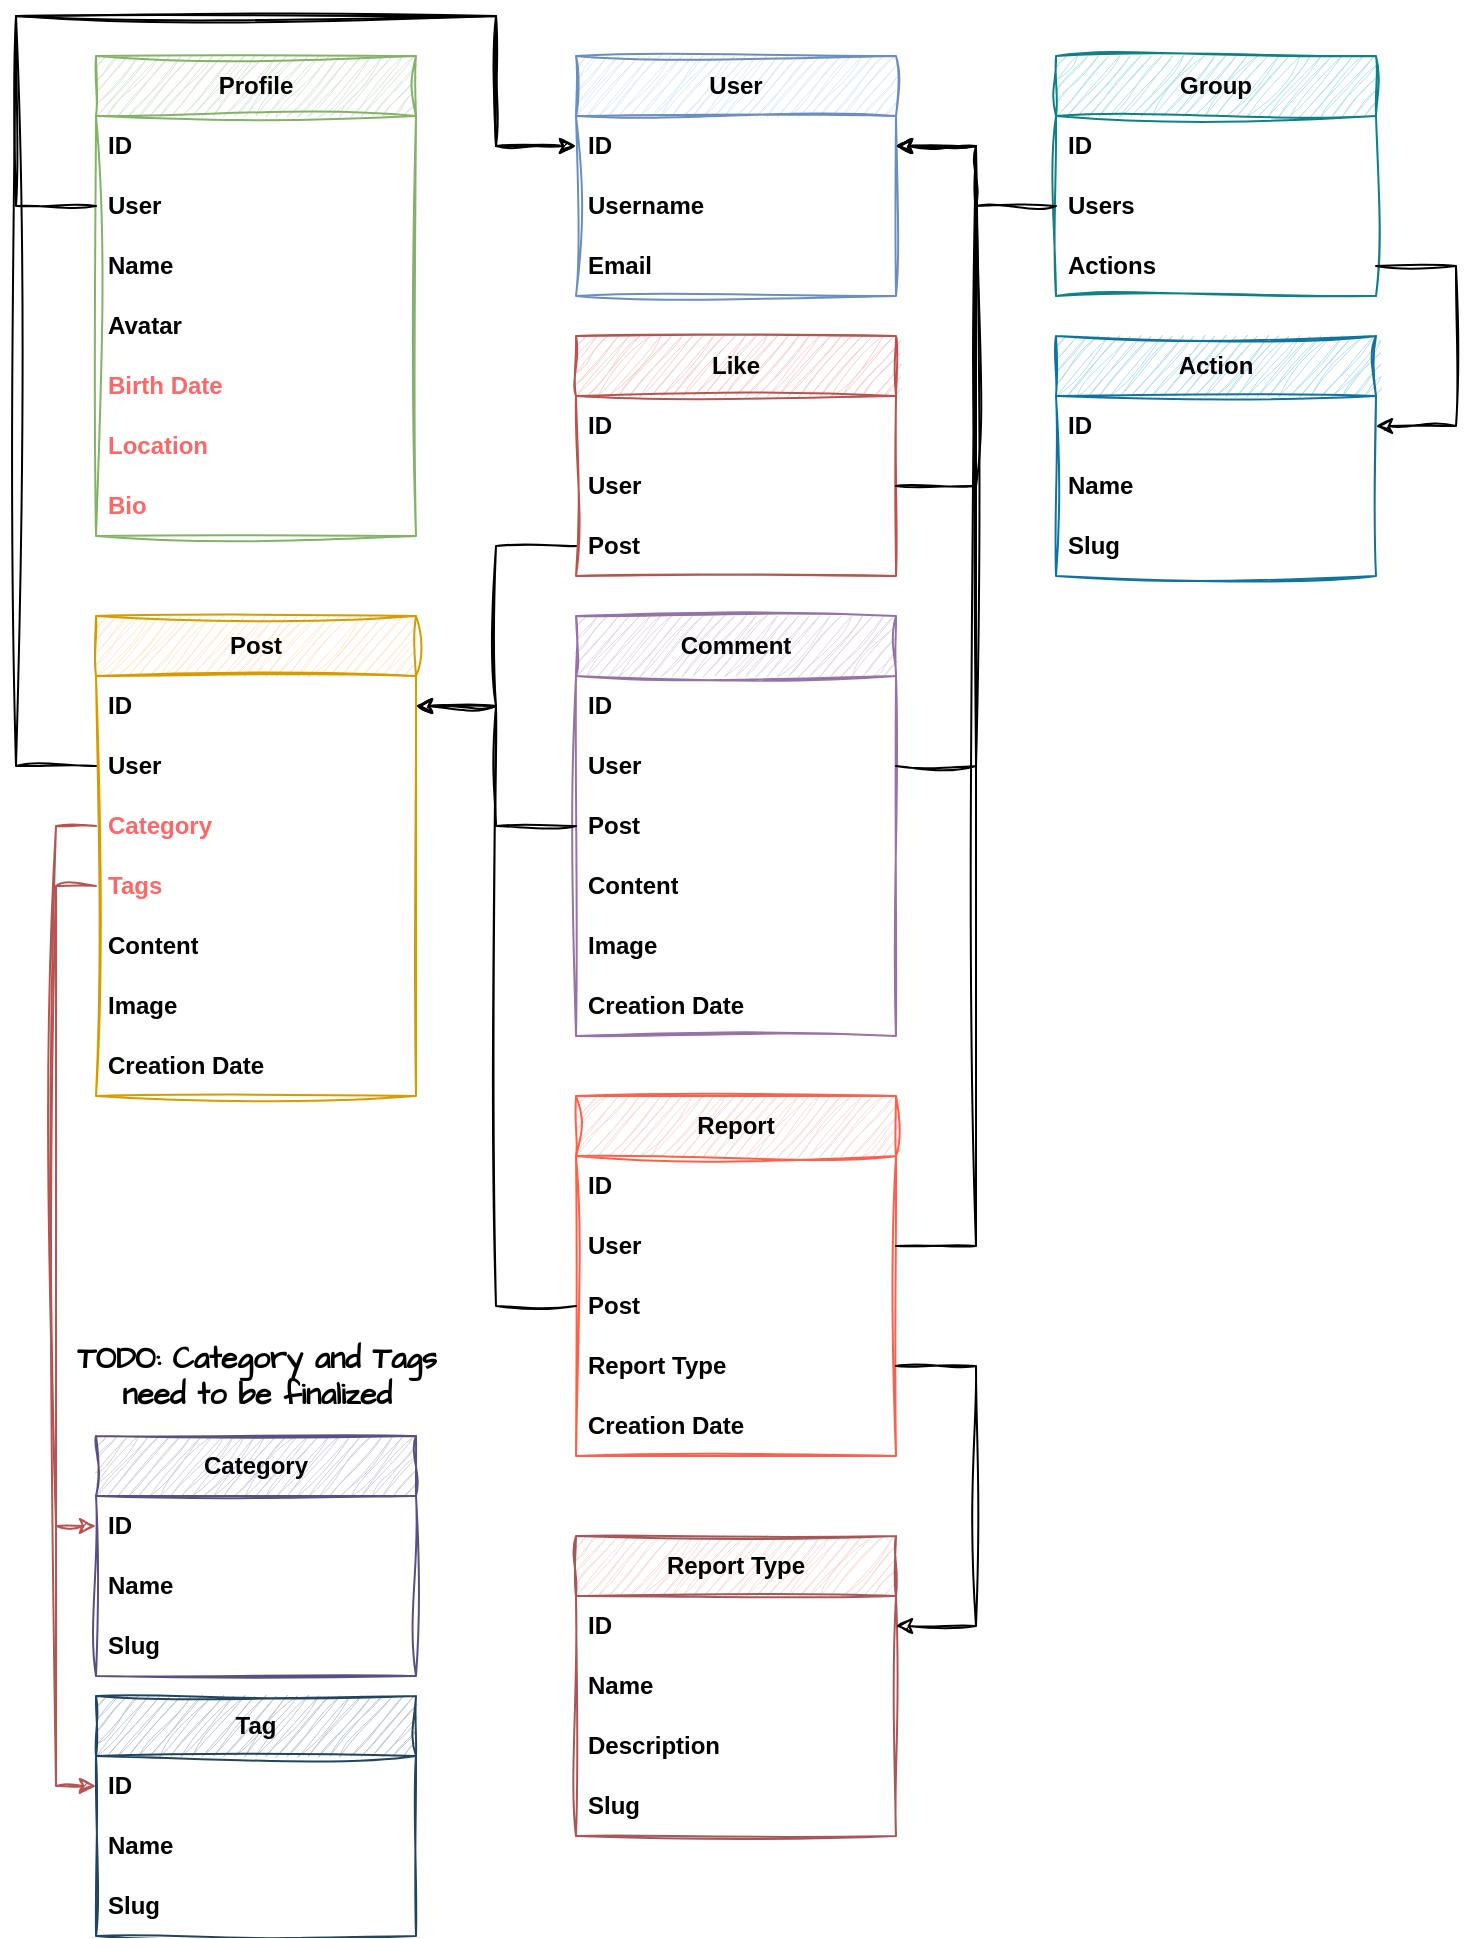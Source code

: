 <mxfile version="23.1.0" type="device">
  <diagram name="Страница — 1" id="5FD7nR56Q4yFlG2jxHn1">
    <mxGraphModel dx="2336" dy="813" grid="1" gridSize="10" guides="1" tooltips="1" connect="1" arrows="1" fold="1" page="1" pageScale="1" pageWidth="827" pageHeight="1169" math="0" shadow="0">
      <root>
        <mxCell id="0" />
        <mxCell id="1" parent="0" />
        <mxCell id="pnuQFp47O7qtw_fw8b88-24" value="User" style="swimlane;fontStyle=1;childLayout=stackLayout;horizontal=1;startSize=30;horizontalStack=0;resizeParent=1;resizeParentMax=0;resizeLast=0;collapsible=1;marginBottom=0;whiteSpace=wrap;html=1;fillColor=#dae8fc;strokeColor=#6c8ebf;fontFamily=Helvetica;rounded=0;sketch=1;curveFitting=1;jiggle=2;" parent="1" vertex="1">
          <mxGeometry x="-520" y="60" width="160" height="120" as="geometry" />
        </mxCell>
        <mxCell id="pnuQFp47O7qtw_fw8b88-25" value="ID" style="text;strokeColor=none;fillColor=none;align=left;verticalAlign=middle;spacingLeft=4;spacingRight=4;overflow=hidden;points=[[0,0.5],[1,0.5]];portConstraint=eastwest;rotatable=0;whiteSpace=wrap;html=1;fontFamily=Helvetica;fontStyle=1;rounded=0;sketch=1;curveFitting=1;jiggle=2;" parent="pnuQFp47O7qtw_fw8b88-24" vertex="1">
          <mxGeometry y="30" width="160" height="30" as="geometry" />
        </mxCell>
        <mxCell id="pnuQFp47O7qtw_fw8b88-26" value="Username" style="text;strokeColor=none;fillColor=none;align=left;verticalAlign=middle;spacingLeft=4;spacingRight=4;overflow=hidden;points=[[0,0.5],[1,0.5]];portConstraint=eastwest;rotatable=0;whiteSpace=wrap;html=1;fontFamily=Helvetica;fontStyle=1;rounded=0;sketch=1;curveFitting=1;jiggle=2;" parent="pnuQFp47O7qtw_fw8b88-24" vertex="1">
          <mxGeometry y="60" width="160" height="30" as="geometry" />
        </mxCell>
        <mxCell id="pnuQFp47O7qtw_fw8b88-27" value="Email" style="text;strokeColor=none;fillColor=none;align=left;verticalAlign=middle;spacingLeft=4;spacingRight=4;overflow=hidden;points=[[0,0.5],[1,0.5]];portConstraint=eastwest;rotatable=0;whiteSpace=wrap;html=1;fontFamily=Helvetica;fontStyle=1;rounded=0;sketch=1;curveFitting=1;jiggle=2;" parent="pnuQFp47O7qtw_fw8b88-24" vertex="1">
          <mxGeometry y="90" width="160" height="30" as="geometry" />
        </mxCell>
        <mxCell id="pnuQFp47O7qtw_fw8b88-28" value="Profile" style="swimlane;fontStyle=1;childLayout=stackLayout;horizontal=1;startSize=30;horizontalStack=0;resizeParent=1;resizeParentMax=0;resizeLast=0;collapsible=1;marginBottom=0;whiteSpace=wrap;html=1;fillColor=#d5e8d4;strokeColor=#82b366;fontFamily=Helvetica;rounded=0;sketch=1;curveFitting=1;jiggle=2;" parent="1" vertex="1">
          <mxGeometry x="-760" y="60" width="160" height="240" as="geometry" />
        </mxCell>
        <mxCell id="pnuQFp47O7qtw_fw8b88-29" value="ID" style="text;strokeColor=none;fillColor=none;align=left;verticalAlign=middle;spacingLeft=4;spacingRight=4;overflow=hidden;points=[[0,0.5],[1,0.5]];portConstraint=eastwest;rotatable=0;whiteSpace=wrap;html=1;fontFamily=Helvetica;fontStyle=1;rounded=0;sketch=1;curveFitting=1;jiggle=2;" parent="pnuQFp47O7qtw_fw8b88-28" vertex="1">
          <mxGeometry y="30" width="160" height="30" as="geometry" />
        </mxCell>
        <mxCell id="pnuQFp47O7qtw_fw8b88-30" value="User" style="text;strokeColor=none;fillColor=none;align=left;verticalAlign=middle;spacingLeft=4;spacingRight=4;overflow=hidden;points=[[0,0.5],[1,0.5]];portConstraint=eastwest;rotatable=0;whiteSpace=wrap;html=1;fontFamily=Helvetica;fontStyle=1;rounded=0;sketch=1;curveFitting=1;jiggle=2;" parent="pnuQFp47O7qtw_fw8b88-28" vertex="1">
          <mxGeometry y="60" width="160" height="30" as="geometry" />
        </mxCell>
        <mxCell id="pnuQFp47O7qtw_fw8b88-31" value="Name" style="text;strokeColor=none;fillColor=none;align=left;verticalAlign=middle;spacingLeft=4;spacingRight=4;overflow=hidden;points=[[0,0.5],[1,0.5]];portConstraint=eastwest;rotatable=0;whiteSpace=wrap;html=1;fontFamily=Helvetica;fontStyle=1;rounded=0;sketch=1;curveFitting=1;jiggle=2;" parent="pnuQFp47O7qtw_fw8b88-28" vertex="1">
          <mxGeometry y="90" width="160" height="30" as="geometry" />
        </mxCell>
        <mxCell id="pnuQFp47O7qtw_fw8b88-32" value="Avatar" style="text;strokeColor=none;fillColor=none;align=left;verticalAlign=middle;spacingLeft=4;spacingRight=4;overflow=hidden;points=[[0,0.5],[1,0.5]];portConstraint=eastwest;rotatable=0;whiteSpace=wrap;html=1;fontFamily=Helvetica;fontStyle=1;rounded=0;sketch=1;curveFitting=1;jiggle=2;" parent="pnuQFp47O7qtw_fw8b88-28" vertex="1">
          <mxGeometry y="120" width="160" height="30" as="geometry" />
        </mxCell>
        <mxCell id="pnuQFp47O7qtw_fw8b88-33" value="Birth Date" style="text;strokeColor=none;fillColor=none;align=left;verticalAlign=middle;spacingLeft=4;spacingRight=4;overflow=hidden;points=[[0,0.5],[1,0.5]];portConstraint=eastwest;rotatable=0;whiteSpace=wrap;html=1;fontFamily=Helvetica;fontStyle=1;rounded=0;sketch=1;curveFitting=1;jiggle=2;fontColor=#FF6666;" parent="pnuQFp47O7qtw_fw8b88-28" vertex="1">
          <mxGeometry y="150" width="160" height="30" as="geometry" />
        </mxCell>
        <mxCell id="pnuQFp47O7qtw_fw8b88-35" value="Location" style="text;strokeColor=none;fillColor=none;align=left;verticalAlign=middle;spacingLeft=4;spacingRight=4;overflow=hidden;points=[[0,0.5],[1,0.5]];portConstraint=eastwest;rotatable=0;whiteSpace=wrap;html=1;fontFamily=Helvetica;fontStyle=1;rounded=0;sketch=1;curveFitting=1;jiggle=2;fontColor=#FF6666;" parent="pnuQFp47O7qtw_fw8b88-28" vertex="1">
          <mxGeometry y="180" width="160" height="30" as="geometry" />
        </mxCell>
        <mxCell id="pnuQFp47O7qtw_fw8b88-34" value="Bio" style="text;strokeColor=none;fillColor=none;align=left;verticalAlign=middle;spacingLeft=4;spacingRight=4;overflow=hidden;points=[[0,0.5],[1,0.5]];portConstraint=eastwest;rotatable=0;whiteSpace=wrap;html=1;fontFamily=Helvetica;fontStyle=1;rounded=0;sketch=1;curveFitting=1;jiggle=2;fontColor=#FF6666;" parent="pnuQFp47O7qtw_fw8b88-28" vertex="1">
          <mxGeometry y="210" width="160" height="30" as="geometry" />
        </mxCell>
        <mxCell id="pnuQFp47O7qtw_fw8b88-36" value="Post" style="swimlane;fontStyle=1;childLayout=stackLayout;horizontal=1;startSize=30;horizontalStack=0;resizeParent=1;resizeParentMax=0;resizeLast=0;collapsible=1;marginBottom=0;whiteSpace=wrap;html=1;fillColor=#ffe6cc;strokeColor=#d79b00;fontFamily=Helvetica;align=center;rounded=0;sketch=1;curveFitting=1;jiggle=2;" parent="1" vertex="1">
          <mxGeometry x="-760" y="340" width="160" height="240" as="geometry" />
        </mxCell>
        <mxCell id="pnuQFp47O7qtw_fw8b88-37" value="ID" style="text;strokeColor=none;fillColor=none;align=left;verticalAlign=middle;spacingLeft=4;spacingRight=4;overflow=hidden;points=[[0,0.5],[1,0.5]];portConstraint=eastwest;rotatable=0;whiteSpace=wrap;html=1;fontFamily=Helvetica;fontStyle=1;rounded=0;sketch=1;curveFitting=1;jiggle=2;" parent="pnuQFp47O7qtw_fw8b88-36" vertex="1">
          <mxGeometry y="30" width="160" height="30" as="geometry" />
        </mxCell>
        <mxCell id="pnuQFp47O7qtw_fw8b88-38" value="User" style="text;strokeColor=none;fillColor=none;align=left;verticalAlign=middle;spacingLeft=4;spacingRight=4;overflow=hidden;points=[[0,0.5],[1,0.5]];portConstraint=eastwest;rotatable=0;whiteSpace=wrap;html=1;fontFamily=Helvetica;fontStyle=1;rounded=0;sketch=1;curveFitting=1;jiggle=2;" parent="pnuQFp47O7qtw_fw8b88-36" vertex="1">
          <mxGeometry y="60" width="160" height="30" as="geometry" />
        </mxCell>
        <mxCell id="pnuQFp47O7qtw_fw8b88-110" value="Category" style="text;strokeColor=none;fillColor=none;align=left;verticalAlign=middle;spacingLeft=4;spacingRight=4;overflow=hidden;points=[[0,0.5],[1,0.5]];portConstraint=eastwest;rotatable=0;whiteSpace=wrap;html=1;fontFamily=Helvetica;fontStyle=1;rounded=0;sketch=1;curveFitting=1;jiggle=2;fontColor=#FF6666;" parent="pnuQFp47O7qtw_fw8b88-36" vertex="1">
          <mxGeometry y="90" width="160" height="30" as="geometry" />
        </mxCell>
        <mxCell id="pnuQFp47O7qtw_fw8b88-111" value="Tags" style="text;strokeColor=none;fillColor=none;align=left;verticalAlign=middle;spacingLeft=4;spacingRight=4;overflow=hidden;points=[[0,0.5],[1,0.5]];portConstraint=eastwest;rotatable=0;whiteSpace=wrap;html=1;fontFamily=Helvetica;fontStyle=1;rounded=0;sketch=1;curveFitting=1;jiggle=2;fontColor=#FF6666;" parent="pnuQFp47O7qtw_fw8b88-36" vertex="1">
          <mxGeometry y="120" width="160" height="30" as="geometry" />
        </mxCell>
        <mxCell id="pnuQFp47O7qtw_fw8b88-39" value="Content" style="text;strokeColor=none;fillColor=none;align=left;verticalAlign=middle;spacingLeft=4;spacingRight=4;overflow=hidden;points=[[0,0.5],[1,0.5]];portConstraint=eastwest;rotatable=0;whiteSpace=wrap;html=1;fontFamily=Helvetica;fontStyle=1;rounded=0;sketch=1;curveFitting=1;jiggle=2;" parent="pnuQFp47O7qtw_fw8b88-36" vertex="1">
          <mxGeometry y="150" width="160" height="30" as="geometry" />
        </mxCell>
        <mxCell id="pnuQFp47O7qtw_fw8b88-40" value="Image" style="text;strokeColor=none;fillColor=none;align=left;verticalAlign=middle;spacingLeft=4;spacingRight=4;overflow=hidden;points=[[0,0.5],[1,0.5]];portConstraint=eastwest;rotatable=0;whiteSpace=wrap;html=1;fontFamily=Helvetica;fontStyle=1;rounded=0;sketch=1;curveFitting=1;jiggle=2;" parent="pnuQFp47O7qtw_fw8b88-36" vertex="1">
          <mxGeometry y="180" width="160" height="30" as="geometry" />
        </mxCell>
        <mxCell id="pnuQFp47O7qtw_fw8b88-41" value="Creation Date" style="text;strokeColor=none;fillColor=none;align=left;verticalAlign=middle;spacingLeft=4;spacingRight=4;overflow=hidden;points=[[0,0.5],[1,0.5]];portConstraint=eastwest;rotatable=0;whiteSpace=wrap;html=1;fontFamily=Helvetica;fontStyle=1;rounded=0;sketch=1;curveFitting=1;jiggle=2;" parent="pnuQFp47O7qtw_fw8b88-36" vertex="1">
          <mxGeometry y="210" width="160" height="30" as="geometry" />
        </mxCell>
        <mxCell id="pnuQFp47O7qtw_fw8b88-46" value="Comment" style="swimlane;fontStyle=1;childLayout=stackLayout;horizontal=1;startSize=30;horizontalStack=0;resizeParent=1;resizeParentMax=0;resizeLast=0;collapsible=1;marginBottom=0;whiteSpace=wrap;html=1;fillColor=#e1d5e7;strokeColor=#9673a6;fontFamily=Helvetica;align=center;rounded=0;sketch=1;curveFitting=1;jiggle=2;" parent="1" vertex="1">
          <mxGeometry x="-520" y="340" width="160" height="210" as="geometry" />
        </mxCell>
        <mxCell id="pnuQFp47O7qtw_fw8b88-47" value="ID" style="text;strokeColor=none;fillColor=none;align=left;verticalAlign=middle;spacingLeft=4;spacingRight=4;overflow=hidden;points=[[0,0.5],[1,0.5]];portConstraint=eastwest;rotatable=0;whiteSpace=wrap;html=1;fontFamily=Helvetica;fontStyle=1;rounded=0;sketch=1;curveFitting=1;jiggle=2;" parent="pnuQFp47O7qtw_fw8b88-46" vertex="1">
          <mxGeometry y="30" width="160" height="30" as="geometry" />
        </mxCell>
        <mxCell id="pnuQFp47O7qtw_fw8b88-48" value="User" style="text;strokeColor=none;fillColor=none;align=left;verticalAlign=middle;spacingLeft=4;spacingRight=4;overflow=hidden;points=[[0,0.5],[1,0.5]];portConstraint=eastwest;rotatable=0;whiteSpace=wrap;html=1;fontFamily=Helvetica;fontStyle=1;rounded=0;sketch=1;curveFitting=1;jiggle=2;" parent="pnuQFp47O7qtw_fw8b88-46" vertex="1">
          <mxGeometry y="60" width="160" height="30" as="geometry" />
        </mxCell>
        <mxCell id="pnuQFp47O7qtw_fw8b88-52" value="Post" style="text;strokeColor=none;fillColor=none;align=left;verticalAlign=middle;spacingLeft=4;spacingRight=4;overflow=hidden;points=[[0,0.5],[1,0.5]];portConstraint=eastwest;rotatable=0;whiteSpace=wrap;html=1;fontFamily=Helvetica;fontStyle=1;rounded=0;sketch=1;curveFitting=1;jiggle=2;" parent="pnuQFp47O7qtw_fw8b88-46" vertex="1">
          <mxGeometry y="90" width="160" height="30" as="geometry" />
        </mxCell>
        <mxCell id="pnuQFp47O7qtw_fw8b88-49" value="Content" style="text;strokeColor=none;fillColor=none;align=left;verticalAlign=middle;spacingLeft=4;spacingRight=4;overflow=hidden;points=[[0,0.5],[1,0.5]];portConstraint=eastwest;rotatable=0;whiteSpace=wrap;html=1;fontFamily=Helvetica;fontStyle=1;rounded=0;sketch=1;curveFitting=1;jiggle=2;" parent="pnuQFp47O7qtw_fw8b88-46" vertex="1">
          <mxGeometry y="120" width="160" height="30" as="geometry" />
        </mxCell>
        <mxCell id="pnuQFp47O7qtw_fw8b88-50" value="Image" style="text;strokeColor=none;fillColor=none;align=left;verticalAlign=middle;spacingLeft=4;spacingRight=4;overflow=hidden;points=[[0,0.5],[1,0.5]];portConstraint=eastwest;rotatable=0;whiteSpace=wrap;html=1;fontFamily=Helvetica;fontStyle=1;rounded=0;sketch=1;curveFitting=1;jiggle=2;" parent="pnuQFp47O7qtw_fw8b88-46" vertex="1">
          <mxGeometry y="150" width="160" height="30" as="geometry" />
        </mxCell>
        <mxCell id="pnuQFp47O7qtw_fw8b88-51" value="Creation Date" style="text;strokeColor=none;fillColor=none;align=left;verticalAlign=middle;spacingLeft=4;spacingRight=4;overflow=hidden;points=[[0,0.5],[1,0.5]];portConstraint=eastwest;rotatable=0;whiteSpace=wrap;html=1;fontFamily=Helvetica;fontStyle=1;labelBorderColor=none;labelBackgroundColor=none;rounded=0;sketch=1;curveFitting=1;jiggle=2;" parent="pnuQFp47O7qtw_fw8b88-46" vertex="1">
          <mxGeometry y="180" width="160" height="30" as="geometry" />
        </mxCell>
        <mxCell id="pnuQFp47O7qtw_fw8b88-54" value="Like" style="swimlane;fontStyle=1;childLayout=stackLayout;horizontal=1;startSize=30;horizontalStack=0;resizeParent=1;resizeParentMax=0;resizeLast=0;collapsible=1;marginBottom=0;whiteSpace=wrap;html=1;fillColor=#f8cecc;strokeColor=#b85450;fontFamily=Helvetica;align=center;rounded=0;sketch=1;curveFitting=1;jiggle=2;" parent="1" vertex="1">
          <mxGeometry x="-520" y="200" width="160" height="120" as="geometry" />
        </mxCell>
        <mxCell id="pnuQFp47O7qtw_fw8b88-55" value="ID" style="text;strokeColor=none;fillColor=none;align=left;verticalAlign=middle;spacingLeft=4;spacingRight=4;overflow=hidden;points=[[0,0.5],[1,0.5]];portConstraint=eastwest;rotatable=0;whiteSpace=wrap;html=1;fontFamily=Helvetica;fontStyle=1;rounded=0;sketch=1;curveFitting=1;jiggle=2;" parent="pnuQFp47O7qtw_fw8b88-54" vertex="1">
          <mxGeometry y="30" width="160" height="30" as="geometry" />
        </mxCell>
        <mxCell id="pnuQFp47O7qtw_fw8b88-56" value="User" style="text;strokeColor=none;fillColor=none;align=left;verticalAlign=middle;spacingLeft=4;spacingRight=4;overflow=hidden;points=[[0,0.5],[1,0.5]];portConstraint=eastwest;rotatable=0;whiteSpace=wrap;html=1;fontFamily=Helvetica;fontStyle=1;rounded=0;sketch=1;curveFitting=1;jiggle=2;" parent="pnuQFp47O7qtw_fw8b88-54" vertex="1">
          <mxGeometry y="60" width="160" height="30" as="geometry" />
        </mxCell>
        <mxCell id="pnuQFp47O7qtw_fw8b88-57" value="Post" style="text;strokeColor=none;fillColor=none;align=left;verticalAlign=middle;spacingLeft=4;spacingRight=4;overflow=hidden;points=[[0,0.5],[1,0.5]];portConstraint=eastwest;rotatable=0;whiteSpace=wrap;html=1;fontFamily=Helvetica;fontStyle=1;rounded=0;sketch=1;curveFitting=1;jiggle=2;" parent="pnuQFp47O7qtw_fw8b88-54" vertex="1">
          <mxGeometry y="90" width="160" height="30" as="geometry" />
        </mxCell>
        <mxCell id="pnuQFp47O7qtw_fw8b88-85" style="edgeStyle=orthogonalEdgeStyle;rounded=0;orthogonalLoop=1;jettySize=auto;html=1;entryX=1;entryY=0.5;entryDx=0;entryDy=0;fontFamily=Helvetica;fontStyle=1;align=left;sketch=1;curveFitting=1;jiggle=2;" parent="1" source="pnuQFp47O7qtw_fw8b88-48" target="pnuQFp47O7qtw_fw8b88-25" edge="1">
          <mxGeometry relative="1" as="geometry">
            <Array as="points">
              <mxPoint x="-320" y="415" />
              <mxPoint x="-320" y="105" />
            </Array>
          </mxGeometry>
        </mxCell>
        <mxCell id="pnuQFp47O7qtw_fw8b88-86" style="edgeStyle=orthogonalEdgeStyle;rounded=0;orthogonalLoop=1;jettySize=auto;html=1;entryX=1;entryY=0.5;entryDx=0;entryDy=0;fontFamily=Helvetica;fontStyle=1;align=left;sketch=1;curveFitting=1;jiggle=2;" parent="1" source="pnuQFp47O7qtw_fw8b88-56" target="pnuQFp47O7qtw_fw8b88-25" edge="1">
          <mxGeometry relative="1" as="geometry">
            <Array as="points">
              <mxPoint x="-320" y="275" />
              <mxPoint x="-320" y="105" />
            </Array>
          </mxGeometry>
        </mxCell>
        <mxCell id="pnuQFp47O7qtw_fw8b88-88" style="edgeStyle=orthogonalEdgeStyle;rounded=0;orthogonalLoop=1;jettySize=auto;html=1;entryX=0;entryY=0.5;entryDx=0;entryDy=0;fontFamily=Helvetica;sketch=1;curveFitting=1;jiggle=2;" parent="1" source="pnuQFp47O7qtw_fw8b88-30" target="pnuQFp47O7qtw_fw8b88-25" edge="1">
          <mxGeometry relative="1" as="geometry">
            <Array as="points">
              <mxPoint x="-800" y="135" />
              <mxPoint x="-800" y="40" />
              <mxPoint x="-560" y="40" />
              <mxPoint x="-560" y="105" />
            </Array>
          </mxGeometry>
        </mxCell>
        <mxCell id="pnuQFp47O7qtw_fw8b88-89" style="edgeStyle=orthogonalEdgeStyle;rounded=0;orthogonalLoop=1;jettySize=auto;html=1;entryX=0;entryY=0.5;entryDx=0;entryDy=0;fontFamily=Helvetica;sketch=1;curveFitting=1;jiggle=2;" parent="1" source="pnuQFp47O7qtw_fw8b88-38" target="pnuQFp47O7qtw_fw8b88-25" edge="1">
          <mxGeometry relative="1" as="geometry">
            <Array as="points">
              <mxPoint x="-800" y="415" />
              <mxPoint x="-800" y="40" />
              <mxPoint x="-560" y="40" />
              <mxPoint x="-560" y="105" />
            </Array>
          </mxGeometry>
        </mxCell>
        <mxCell id="pnuQFp47O7qtw_fw8b88-90" style="edgeStyle=orthogonalEdgeStyle;rounded=0;orthogonalLoop=1;jettySize=auto;html=1;entryX=1;entryY=0.5;entryDx=0;entryDy=0;fontFamily=Helvetica;fontStyle=1;align=left;sketch=1;curveFitting=1;jiggle=2;" parent="1" source="pnuQFp47O7qtw_fw8b88-52" target="pnuQFp47O7qtw_fw8b88-37" edge="1">
          <mxGeometry relative="1" as="geometry" />
        </mxCell>
        <mxCell id="pnuQFp47O7qtw_fw8b88-91" style="edgeStyle=orthogonalEdgeStyle;rounded=0;orthogonalLoop=1;jettySize=auto;html=1;entryX=1;entryY=0.5;entryDx=0;entryDy=0;fontFamily=Helvetica;fontStyle=1;align=left;sketch=1;curveFitting=1;jiggle=2;" parent="1" source="pnuQFp47O7qtw_fw8b88-57" target="pnuQFp47O7qtw_fw8b88-37" edge="1">
          <mxGeometry relative="1" as="geometry" />
        </mxCell>
        <mxCell id="pnuQFp47O7qtw_fw8b88-93" value="Group" style="swimlane;fontStyle=1;childLayout=stackLayout;horizontal=1;startSize=30;horizontalStack=0;resizeParent=1;resizeParentMax=0;resizeLast=0;collapsible=1;marginBottom=0;whiteSpace=wrap;html=1;fontFamily=Helvetica;rounded=0;sketch=1;curveFitting=1;jiggle=2;fillColor=#b0e3e6;strokeColor=#0e8088;" parent="1" vertex="1">
          <mxGeometry x="-280" y="60" width="160" height="120" as="geometry" />
        </mxCell>
        <mxCell id="pnuQFp47O7qtw_fw8b88-94" value="ID" style="text;strokeColor=none;fillColor=none;align=left;verticalAlign=middle;spacingLeft=4;spacingRight=4;overflow=hidden;points=[[0,0.5],[1,0.5]];portConstraint=eastwest;rotatable=0;whiteSpace=wrap;html=1;fontFamily=Helvetica;fontStyle=1;rounded=0;sketch=1;curveFitting=1;jiggle=2;" parent="pnuQFp47O7qtw_fw8b88-93" vertex="1">
          <mxGeometry y="30" width="160" height="30" as="geometry" />
        </mxCell>
        <mxCell id="pnuQFp47O7qtw_fw8b88-95" value="Users" style="text;strokeColor=none;fillColor=none;align=left;verticalAlign=middle;spacingLeft=4;spacingRight=4;overflow=hidden;points=[[0,0.5],[1,0.5]];portConstraint=eastwest;rotatable=0;whiteSpace=wrap;html=1;fontFamily=Helvetica;fontStyle=1;rounded=0;sketch=1;curveFitting=1;jiggle=2;" parent="pnuQFp47O7qtw_fw8b88-93" vertex="1">
          <mxGeometry y="60" width="160" height="30" as="geometry" />
        </mxCell>
        <mxCell id="pnuQFp47O7qtw_fw8b88-96" value="Actions" style="text;strokeColor=none;fillColor=none;align=left;verticalAlign=middle;spacingLeft=4;spacingRight=4;overflow=hidden;points=[[0,0.5],[1,0.5]];portConstraint=eastwest;rotatable=0;whiteSpace=wrap;html=1;fontFamily=Helvetica;fontStyle=1;rounded=0;sketch=1;curveFitting=1;jiggle=2;" parent="pnuQFp47O7qtw_fw8b88-93" vertex="1">
          <mxGeometry y="90" width="160" height="30" as="geometry" />
        </mxCell>
        <mxCell id="pnuQFp47O7qtw_fw8b88-97" style="edgeStyle=orthogonalEdgeStyle;rounded=0;orthogonalLoop=1;jettySize=auto;html=1;entryX=1;entryY=0.5;entryDx=0;entryDy=0;sketch=1;curveFitting=1;jiggle=2;" parent="1" source="pnuQFp47O7qtw_fw8b88-95" target="pnuQFp47O7qtw_fw8b88-25" edge="1">
          <mxGeometry relative="1" as="geometry" />
        </mxCell>
        <mxCell id="pnuQFp47O7qtw_fw8b88-98" value="Action" style="swimlane;fontStyle=1;childLayout=stackLayout;horizontal=1;startSize=30;horizontalStack=0;resizeParent=1;resizeParentMax=0;resizeLast=0;collapsible=1;marginBottom=0;whiteSpace=wrap;html=1;fontFamily=Helvetica;rounded=0;fillColor=#b1ddf0;strokeColor=#10739e;sketch=1;curveFitting=1;jiggle=2;" parent="1" vertex="1">
          <mxGeometry x="-280" y="200" width="160" height="120" as="geometry" />
        </mxCell>
        <mxCell id="pnuQFp47O7qtw_fw8b88-99" value="ID" style="text;strokeColor=none;fillColor=none;align=left;verticalAlign=middle;spacingLeft=4;spacingRight=4;overflow=hidden;points=[[0,0.5],[1,0.5]];portConstraint=eastwest;rotatable=0;whiteSpace=wrap;html=1;fontFamily=Helvetica;fontStyle=1;rounded=0;sketch=1;curveFitting=1;jiggle=2;" parent="pnuQFp47O7qtw_fw8b88-98" vertex="1">
          <mxGeometry y="30" width="160" height="30" as="geometry" />
        </mxCell>
        <mxCell id="pnuQFp47O7qtw_fw8b88-100" value="Name" style="text;strokeColor=none;fillColor=none;align=left;verticalAlign=middle;spacingLeft=4;spacingRight=4;overflow=hidden;points=[[0,0.5],[1,0.5]];portConstraint=eastwest;rotatable=0;whiteSpace=wrap;html=1;fontFamily=Helvetica;fontStyle=1;rounded=0;sketch=1;curveFitting=1;jiggle=2;" parent="pnuQFp47O7qtw_fw8b88-98" vertex="1">
          <mxGeometry y="60" width="160" height="30" as="geometry" />
        </mxCell>
        <mxCell id="pnuQFp47O7qtw_fw8b88-101" value="Slug" style="text;strokeColor=none;fillColor=none;align=left;verticalAlign=middle;spacingLeft=4;spacingRight=4;overflow=hidden;points=[[0,0.5],[1,0.5]];portConstraint=eastwest;rotatable=0;whiteSpace=wrap;html=1;fontFamily=Helvetica;fontStyle=1;rounded=0;sketch=1;curveFitting=1;jiggle=2;" parent="pnuQFp47O7qtw_fw8b88-98" vertex="1">
          <mxGeometry y="90" width="160" height="30" as="geometry" />
        </mxCell>
        <mxCell id="pnuQFp47O7qtw_fw8b88-103" style="edgeStyle=orthogonalEdgeStyle;rounded=0;orthogonalLoop=1;jettySize=auto;html=1;entryX=1;entryY=0.5;entryDx=0;entryDy=0;sketch=1;curveFitting=1;jiggle=2;" parent="1" source="pnuQFp47O7qtw_fw8b88-96" target="pnuQFp47O7qtw_fw8b88-99" edge="1">
          <mxGeometry relative="1" as="geometry">
            <Array as="points">
              <mxPoint x="-80" y="165" />
              <mxPoint x="-80" y="245" />
            </Array>
          </mxGeometry>
        </mxCell>
        <mxCell id="pnuQFp47O7qtw_fw8b88-104" value="Category" style="swimlane;fontStyle=1;childLayout=stackLayout;horizontal=1;startSize=30;horizontalStack=0;resizeParent=1;resizeParentMax=0;resizeLast=0;collapsible=1;marginBottom=0;whiteSpace=wrap;html=1;fillColor=#d0cee2;strokeColor=#56517e;fontFamily=Helvetica;align=center;rounded=0;sketch=1;curveFitting=1;jiggle=2;" parent="1" vertex="1">
          <mxGeometry x="-760" y="750" width="160" height="120" as="geometry" />
        </mxCell>
        <mxCell id="pnuQFp47O7qtw_fw8b88-105" value="ID" style="text;strokeColor=none;fillColor=none;align=left;verticalAlign=middle;spacingLeft=4;spacingRight=4;overflow=hidden;points=[[0,0.5],[1,0.5]];portConstraint=eastwest;rotatable=0;whiteSpace=wrap;html=1;fontFamily=Helvetica;fontStyle=1;rounded=0;sketch=1;curveFitting=1;jiggle=2;" parent="pnuQFp47O7qtw_fw8b88-104" vertex="1">
          <mxGeometry y="30" width="160" height="30" as="geometry" />
        </mxCell>
        <mxCell id="pnuQFp47O7qtw_fw8b88-106" value="Name" style="text;strokeColor=none;fillColor=none;align=left;verticalAlign=middle;spacingLeft=4;spacingRight=4;overflow=hidden;points=[[0,0.5],[1,0.5]];portConstraint=eastwest;rotatable=0;whiteSpace=wrap;html=1;fontFamily=Helvetica;fontStyle=1;rounded=0;sketch=1;curveFitting=1;jiggle=2;" parent="pnuQFp47O7qtw_fw8b88-104" vertex="1">
          <mxGeometry y="60" width="160" height="30" as="geometry" />
        </mxCell>
        <mxCell id="pnuQFp47O7qtw_fw8b88-107" value="Slug" style="text;strokeColor=none;fillColor=none;align=left;verticalAlign=middle;spacingLeft=4;spacingRight=4;overflow=hidden;points=[[0,0.5],[1,0.5]];portConstraint=eastwest;rotatable=0;whiteSpace=wrap;html=1;fontFamily=Helvetica;fontStyle=1;rounded=0;sketch=1;curveFitting=1;jiggle=2;" parent="pnuQFp47O7qtw_fw8b88-104" vertex="1">
          <mxGeometry y="90" width="160" height="30" as="geometry" />
        </mxCell>
        <mxCell id="pnuQFp47O7qtw_fw8b88-113" value="Tag" style="swimlane;fontStyle=1;childLayout=stackLayout;horizontal=1;startSize=30;horizontalStack=0;resizeParent=1;resizeParentMax=0;resizeLast=0;collapsible=1;marginBottom=0;whiteSpace=wrap;html=1;fillColor=#bac8d3;strokeColor=#23445d;fontFamily=Helvetica;align=center;rounded=0;sketch=1;curveFitting=1;jiggle=2;" parent="1" vertex="1">
          <mxGeometry x="-760" y="880" width="160" height="120" as="geometry" />
        </mxCell>
        <mxCell id="pnuQFp47O7qtw_fw8b88-114" value="ID" style="text;strokeColor=none;fillColor=none;align=left;verticalAlign=middle;spacingLeft=4;spacingRight=4;overflow=hidden;points=[[0,0.5],[1,0.5]];portConstraint=eastwest;rotatable=0;whiteSpace=wrap;html=1;fontFamily=Helvetica;fontStyle=1;rounded=0;sketch=1;curveFitting=1;jiggle=2;" parent="pnuQFp47O7qtw_fw8b88-113" vertex="1">
          <mxGeometry y="30" width="160" height="30" as="geometry" />
        </mxCell>
        <mxCell id="pnuQFp47O7qtw_fw8b88-115" value="Name" style="text;strokeColor=none;fillColor=none;align=left;verticalAlign=middle;spacingLeft=4;spacingRight=4;overflow=hidden;points=[[0,0.5],[1,0.5]];portConstraint=eastwest;rotatable=0;whiteSpace=wrap;html=1;fontFamily=Helvetica;fontStyle=1;rounded=0;sketch=1;curveFitting=1;jiggle=2;" parent="pnuQFp47O7qtw_fw8b88-113" vertex="1">
          <mxGeometry y="60" width="160" height="30" as="geometry" />
        </mxCell>
        <mxCell id="pnuQFp47O7qtw_fw8b88-116" value="Slug" style="text;strokeColor=none;fillColor=none;align=left;verticalAlign=middle;spacingLeft=4;spacingRight=4;overflow=hidden;points=[[0,0.5],[1,0.5]];portConstraint=eastwest;rotatable=0;whiteSpace=wrap;html=1;fontFamily=Helvetica;fontStyle=1;rounded=0;sketch=1;curveFitting=1;jiggle=2;" parent="pnuQFp47O7qtw_fw8b88-113" vertex="1">
          <mxGeometry y="90" width="160" height="30" as="geometry" />
        </mxCell>
        <mxCell id="pnuQFp47O7qtw_fw8b88-118" value="Report" style="swimlane;fontStyle=1;childLayout=stackLayout;horizontal=1;startSize=30;horizontalStack=0;resizeParent=1;resizeParentMax=0;resizeLast=0;collapsible=1;marginBottom=0;whiteSpace=wrap;html=1;fillColor=#fad9d5;strokeColor=#FF5F49;fontFamily=Helvetica;align=center;rounded=0;sketch=1;curveFitting=1;jiggle=2;" parent="1" vertex="1">
          <mxGeometry x="-520" y="580" width="160" height="180" as="geometry" />
        </mxCell>
        <mxCell id="pnuQFp47O7qtw_fw8b88-119" value="ID" style="text;strokeColor=none;fillColor=none;align=left;verticalAlign=middle;spacingLeft=4;spacingRight=4;overflow=hidden;points=[[0,0.5],[1,0.5]];portConstraint=eastwest;rotatable=0;whiteSpace=wrap;html=1;fontFamily=Helvetica;fontStyle=1;rounded=0;sketch=1;curveFitting=1;jiggle=2;" parent="pnuQFp47O7qtw_fw8b88-118" vertex="1">
          <mxGeometry y="30" width="160" height="30" as="geometry" />
        </mxCell>
        <mxCell id="pnuQFp47O7qtw_fw8b88-120" value="User" style="text;strokeColor=none;fillColor=none;align=left;verticalAlign=middle;spacingLeft=4;spacingRight=4;overflow=hidden;points=[[0,0.5],[1,0.5]];portConstraint=eastwest;rotatable=0;whiteSpace=wrap;html=1;fontFamily=Helvetica;fontStyle=1;rounded=0;sketch=1;curveFitting=1;jiggle=2;" parent="pnuQFp47O7qtw_fw8b88-118" vertex="1">
          <mxGeometry y="60" width="160" height="30" as="geometry" />
        </mxCell>
        <mxCell id="pnuQFp47O7qtw_fw8b88-121" value="Post" style="text;strokeColor=none;fillColor=none;align=left;verticalAlign=middle;spacingLeft=4;spacingRight=4;overflow=hidden;points=[[0,0.5],[1,0.5]];portConstraint=eastwest;rotatable=0;whiteSpace=wrap;html=1;fontFamily=Helvetica;fontStyle=1;rounded=0;sketch=1;curveFitting=1;jiggle=2;" parent="pnuQFp47O7qtw_fw8b88-118" vertex="1">
          <mxGeometry y="90" width="160" height="30" as="geometry" />
        </mxCell>
        <mxCell id="pnuQFp47O7qtw_fw8b88-125" value="Report Type" style="text;strokeColor=none;fillColor=none;align=left;verticalAlign=middle;spacingLeft=4;spacingRight=4;overflow=hidden;points=[[0,0.5],[1,0.5]];portConstraint=eastwest;rotatable=0;whiteSpace=wrap;html=1;fontFamily=Helvetica;fontStyle=1;rounded=0;sketch=1;curveFitting=1;jiggle=2;" parent="pnuQFp47O7qtw_fw8b88-118" vertex="1">
          <mxGeometry y="120" width="160" height="30" as="geometry" />
        </mxCell>
        <mxCell id="pnuQFp47O7qtw_fw8b88-124" value="Creation Date" style="text;strokeColor=none;fillColor=none;align=left;verticalAlign=middle;spacingLeft=4;spacingRight=4;overflow=hidden;points=[[0,0.5],[1,0.5]];portConstraint=eastwest;rotatable=0;whiteSpace=wrap;html=1;fontFamily=Helvetica;fontStyle=1;labelBorderColor=none;labelBackgroundColor=none;rounded=0;sketch=1;curveFitting=1;jiggle=2;" parent="pnuQFp47O7qtw_fw8b88-118" vertex="1">
          <mxGeometry y="150" width="160" height="30" as="geometry" />
        </mxCell>
        <mxCell id="pnuQFp47O7qtw_fw8b88-126" value="Report Type" style="swimlane;fontStyle=1;childLayout=stackLayout;horizontal=1;startSize=30;horizontalStack=0;resizeParent=1;resizeParentMax=0;resizeLast=0;collapsible=1;marginBottom=0;whiteSpace=wrap;html=1;fillColor=#FAD9D5;strokeColor=#A65858;fontFamily=Helvetica;align=center;rounded=0;sketch=1;curveFitting=1;jiggle=2;" parent="1" vertex="1">
          <mxGeometry x="-520" y="800" width="160" height="150" as="geometry" />
        </mxCell>
        <mxCell id="pnuQFp47O7qtw_fw8b88-127" value="ID" style="text;strokeColor=none;fillColor=none;align=left;verticalAlign=middle;spacingLeft=4;spacingRight=4;overflow=hidden;points=[[0,0.5],[1,0.5]];portConstraint=eastwest;rotatable=0;whiteSpace=wrap;html=1;fontFamily=Helvetica;fontStyle=1;rounded=0;sketch=1;curveFitting=1;jiggle=2;" parent="pnuQFp47O7qtw_fw8b88-126" vertex="1">
          <mxGeometry y="30" width="160" height="30" as="geometry" />
        </mxCell>
        <mxCell id="pnuQFp47O7qtw_fw8b88-130" value="Name" style="text;strokeColor=none;fillColor=none;align=left;verticalAlign=middle;spacingLeft=4;spacingRight=4;overflow=hidden;points=[[0,0.5],[1,0.5]];portConstraint=eastwest;rotatable=0;whiteSpace=wrap;html=1;fontFamily=Helvetica;fontStyle=1;rounded=0;sketch=1;curveFitting=1;jiggle=2;" parent="pnuQFp47O7qtw_fw8b88-126" vertex="1">
          <mxGeometry y="60" width="160" height="30" as="geometry" />
        </mxCell>
        <mxCell id="pnuQFp47O7qtw_fw8b88-137" value="Description" style="text;strokeColor=none;fillColor=none;align=left;verticalAlign=middle;spacingLeft=4;spacingRight=4;overflow=hidden;points=[[0,0.5],[1,0.5]];portConstraint=eastwest;rotatable=0;whiteSpace=wrap;html=1;fontFamily=Helvetica;fontStyle=1;rounded=0;sketch=1;curveFitting=1;jiggle=2;" parent="pnuQFp47O7qtw_fw8b88-126" vertex="1">
          <mxGeometry y="90" width="160" height="30" as="geometry" />
        </mxCell>
        <mxCell id="pnuQFp47O7qtw_fw8b88-132" value="Slug" style="text;strokeColor=none;fillColor=none;align=left;verticalAlign=middle;spacingLeft=4;spacingRight=4;overflow=hidden;points=[[0,0.5],[1,0.5]];portConstraint=eastwest;rotatable=0;whiteSpace=wrap;html=1;fontFamily=Helvetica;fontStyle=1;rounded=0;sketch=1;curveFitting=1;jiggle=2;" parent="pnuQFp47O7qtw_fw8b88-126" vertex="1">
          <mxGeometry y="120" width="160" height="30" as="geometry" />
        </mxCell>
        <mxCell id="pnuQFp47O7qtw_fw8b88-134" style="edgeStyle=orthogonalEdgeStyle;rounded=0;sketch=1;hachureGap=4;jiggle=2;curveFitting=1;orthogonalLoop=1;jettySize=auto;html=1;entryX=1;entryY=0.5;entryDx=0;entryDy=0;fontFamily=Architects Daughter;fontSource=https%3A%2F%2Ffonts.googleapis.com%2Fcss%3Ffamily%3DArchitects%2BDaughter;fontSize=16;" parent="1" source="pnuQFp47O7qtw_fw8b88-125" target="pnuQFp47O7qtw_fw8b88-127" edge="1">
          <mxGeometry relative="1" as="geometry">
            <Array as="points">
              <mxPoint x="-320" y="715" />
              <mxPoint x="-320" y="845" />
            </Array>
          </mxGeometry>
        </mxCell>
        <mxCell id="pnuQFp47O7qtw_fw8b88-135" style="edgeStyle=orthogonalEdgeStyle;rounded=0;sketch=1;hachureGap=4;jiggle=2;curveFitting=1;orthogonalLoop=1;jettySize=auto;html=1;entryX=1;entryY=0.5;entryDx=0;entryDy=0;fontFamily=Architects Daughter;fontSource=https%3A%2F%2Ffonts.googleapis.com%2Fcss%3Ffamily%3DArchitects%2BDaughter;fontSize=16;" parent="1" source="pnuQFp47O7qtw_fw8b88-121" target="pnuQFp47O7qtw_fw8b88-37" edge="1">
          <mxGeometry relative="1" as="geometry" />
        </mxCell>
        <mxCell id="pnuQFp47O7qtw_fw8b88-136" style="edgeStyle=orthogonalEdgeStyle;rounded=0;sketch=1;hachureGap=4;jiggle=2;curveFitting=1;orthogonalLoop=1;jettySize=auto;html=1;entryX=1;entryY=0.5;entryDx=0;entryDy=0;fontFamily=Architects Daughter;fontSource=https%3A%2F%2Ffonts.googleapis.com%2Fcss%3Ffamily%3DArchitects%2BDaughter;fontSize=16;" parent="1" source="pnuQFp47O7qtw_fw8b88-120" target="pnuQFp47O7qtw_fw8b88-25" edge="1">
          <mxGeometry relative="1" as="geometry">
            <Array as="points">
              <mxPoint x="-320" y="655" />
              <mxPoint x="-320" y="105" />
            </Array>
          </mxGeometry>
        </mxCell>
        <mxCell id="72Vsp5eB79P59exmHaUW-1" style="edgeStyle=orthogonalEdgeStyle;rounded=0;sketch=1;hachureGap=4;jiggle=2;curveFitting=1;orthogonalLoop=1;jettySize=auto;html=1;entryX=0;entryY=0.5;entryDx=0;entryDy=0;fontFamily=Architects Daughter;fontSource=https%3A%2F%2Ffonts.googleapis.com%2Fcss%3Ffamily%3DArchitects%2BDaughter;fontSize=16;strokeColor=#b85450;fillColor=#f8cecc;" parent="1" source="pnuQFp47O7qtw_fw8b88-110" target="pnuQFp47O7qtw_fw8b88-105" edge="1">
          <mxGeometry relative="1" as="geometry" />
        </mxCell>
        <mxCell id="72Vsp5eB79P59exmHaUW-2" style="edgeStyle=orthogonalEdgeStyle;rounded=0;sketch=1;hachureGap=4;jiggle=2;curveFitting=1;orthogonalLoop=1;jettySize=auto;html=1;entryX=0;entryY=0.5;entryDx=0;entryDy=0;fontFamily=Architects Daughter;fontSource=https%3A%2F%2Ffonts.googleapis.com%2Fcss%3Ffamily%3DArchitects%2BDaughter;fontSize=16;fontColor=#FF5E5E;fillColor=#f8cecc;strokeColor=#b85450;" parent="1" source="pnuQFp47O7qtw_fw8b88-111" target="pnuQFp47O7qtw_fw8b88-114" edge="1">
          <mxGeometry relative="1" as="geometry" />
        </mxCell>
        <mxCell id="72Vsp5eB79P59exmHaUW-3" value="TODO:&amp;nbsp;Category and Tags &lt;br style=&quot;font-size: 15px;&quot;&gt;need to be finalized" style="text;strokeColor=none;fillColor=none;html=1;fontSize=15;fontStyle=1;verticalAlign=middle;align=center;fontFamily=Architects Daughter;" parent="1" vertex="1">
          <mxGeometry x="-805" y="700" width="250" height="40" as="geometry" />
        </mxCell>
      </root>
    </mxGraphModel>
  </diagram>
</mxfile>

